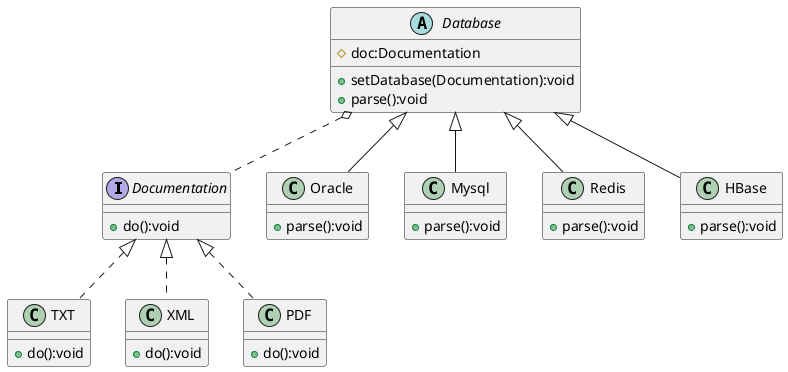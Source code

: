 @startuml
'https://plantuml.com/class-diagram
interface Documentation {
+ do():void
}

class TXT{
 + do():void
}
Documentation <|.. TXT

class XML{
 + do():void
}
Documentation <|.. XML


class PDF{
 + do():void
}
Documentation <|.. PDF

abstract Database {
#  doc:Documentation
+ setDatabase(Documentation):void
+ parse():void
}
Database o.. Documentation

class Oracle{
+ parse():void
}

Database <|-- Oracle

class Mysql{
+ parse():void
}

Database <|-- Mysql

class Redis{
+ parse():void
}
Database <|-- Redis

class HBase{
+ parse():void
}

Database <|-- HBase
@enduml